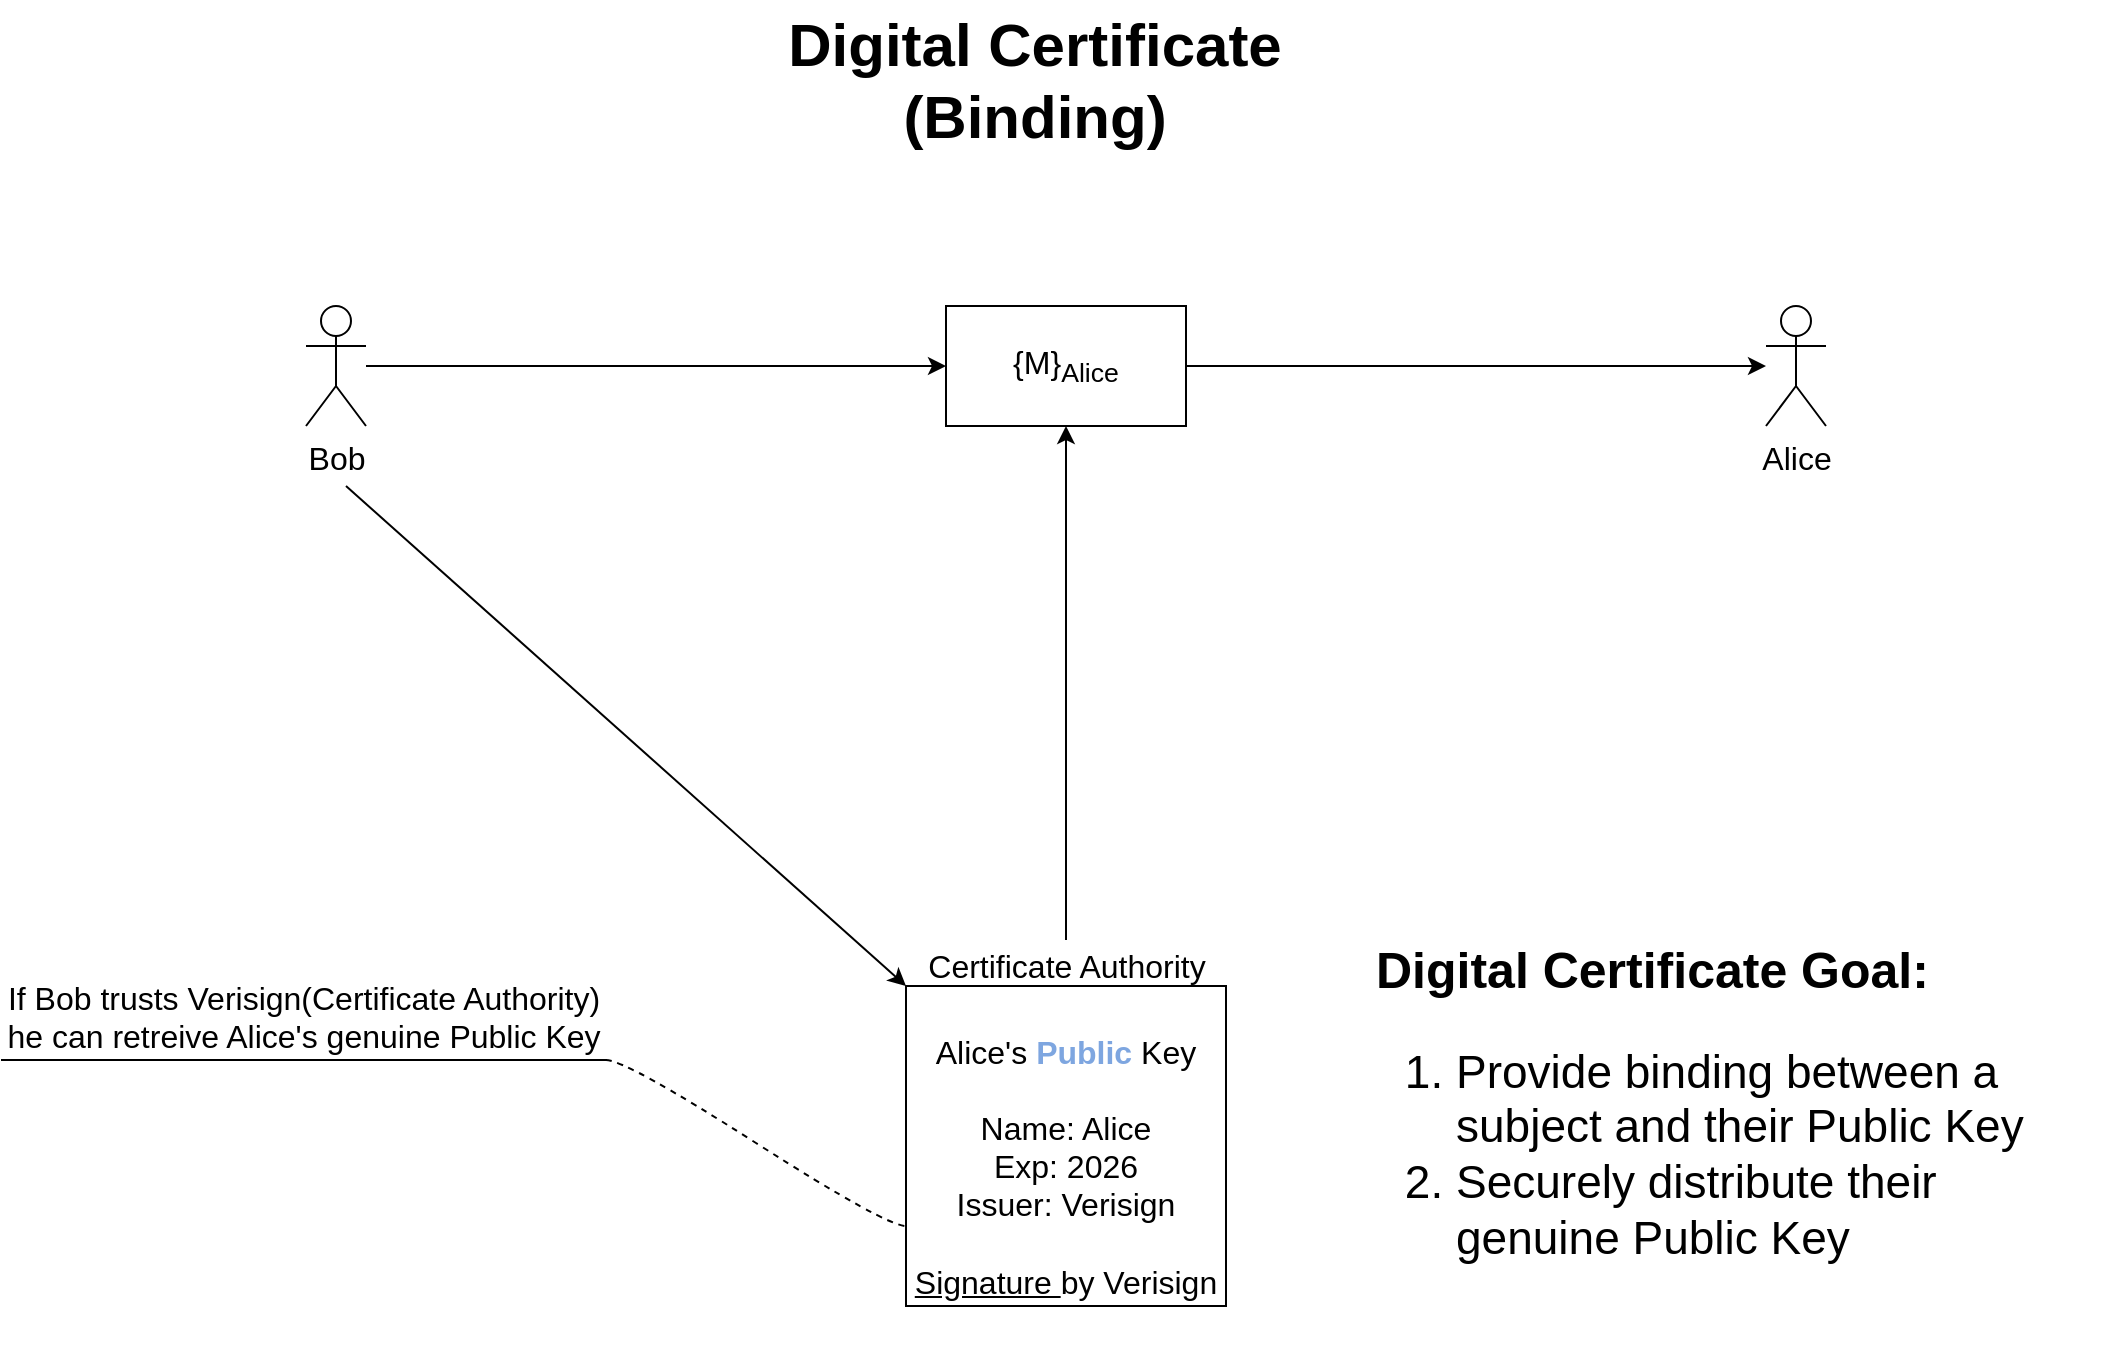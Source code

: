 <mxfile version="12.6.4" type="github">
  <diagram id="CQ3KaExliSfZ6187Da4M" name="Page-1">
    <mxGraphModel dx="1422" dy="745" grid="1" gridSize="10" guides="1" tooltips="1" connect="1" arrows="1" fold="1" page="1" pageScale="1" pageWidth="1169" pageHeight="827" math="0" shadow="0">
      <root>
        <mxCell id="0"/>
        <mxCell id="1" parent="0"/>
        <mxCell id="skK5ssZXJBMdEnIlcwYf-1" value="Digital Certificate&lt;br style=&quot;font-size: 30px&quot;&gt;(Binding)" style="text;html=1;align=center;verticalAlign=middle;resizable=0;points=[];autosize=1;fontSize=30;fontStyle=1" parent="1" vertex="1">
          <mxGeometry x="454" y="10" width="260" height="80" as="geometry"/>
        </mxCell>
        <mxCell id="skK5ssZXJBMdEnIlcwYf-6" value="&lt;font style=&quot;font-size: 16px&quot;&gt;Alice&#39;s&amp;nbsp;&lt;b style=&quot;font-size: 16px&quot;&gt;&lt;font color=&quot;#7ea6e0&quot; style=&quot;font-size: 16px&quot;&gt;Public &lt;/font&gt;&lt;/b&gt;Key&lt;br style=&quot;font-size: 16px&quot;&gt;&lt;br style=&quot;font-size: 16px&quot;&gt;Name: Alice&lt;br style=&quot;font-size: 16px&quot;&gt;Exp: 2026&lt;br style=&quot;font-size: 16px&quot;&gt;Issuer: Verisign&lt;br style=&quot;font-size: 16px&quot;&gt;&lt;br style=&quot;font-size: 16px&quot;&gt;&lt;u style=&quot;font-size: 16px&quot;&gt;Signature &lt;/u&gt;by Verisign&lt;/font&gt;" style="whiteSpace=wrap;html=1;aspect=fixed;fontSize=16;verticalAlign=bottom;" parent="1" vertex="1">
          <mxGeometry x="520" y="503" width="160" height="160" as="geometry"/>
        </mxCell>
        <mxCell id="skK5ssZXJBMdEnIlcwYf-9" value="Certificate Authority" style="text;html=1;align=center;verticalAlign=middle;resizable=0;points=[];autosize=1;fontSize=16;" parent="1" vertex="1">
          <mxGeometry x="525" y="483" width="150" height="20" as="geometry"/>
        </mxCell>
        <mxCell id="CNy7opXp-pg9T9ThWLyz-16" value="Bob" style="shape=umlActor;verticalLabelPosition=bottom;labelBackgroundColor=#ffffff;verticalAlign=top;html=1;outlineConnect=0;fontSize=16;" vertex="1" parent="1">
          <mxGeometry x="220" y="163" width="30" height="60" as="geometry"/>
        </mxCell>
        <mxCell id="CNy7opXp-pg9T9ThWLyz-17" value="{M}&lt;sub&gt;Alice&lt;/sub&gt;" style="rounded=0;whiteSpace=wrap;html=1;fontSize=16;" vertex="1" parent="1">
          <mxGeometry x="540" y="163" width="120" height="60" as="geometry"/>
        </mxCell>
        <mxCell id="CNy7opXp-pg9T9ThWLyz-18" value="Alice" style="shape=umlActor;verticalLabelPosition=bottom;labelBackgroundColor=#ffffff;verticalAlign=top;html=1;outlineConnect=0;fontSize=16;" vertex="1" parent="1">
          <mxGeometry x="950" y="163" width="30" height="60" as="geometry"/>
        </mxCell>
        <mxCell id="CNy7opXp-pg9T9ThWLyz-21" value="" style="endArrow=classic;html=1;fontSize=16;entryX=0;entryY=0.5;entryDx=0;entryDy=0;" edge="1" parent="1" source="CNy7opXp-pg9T9ThWLyz-16" target="CNy7opXp-pg9T9ThWLyz-17">
          <mxGeometry width="50" height="50" relative="1" as="geometry">
            <mxPoint x="370" y="733" as="sourcePoint"/>
            <mxPoint x="420" y="683" as="targetPoint"/>
          </mxGeometry>
        </mxCell>
        <mxCell id="CNy7opXp-pg9T9ThWLyz-22" value="" style="endArrow=classic;html=1;fontSize=16;exitX=1;exitY=0.5;exitDx=0;exitDy=0;" edge="1" parent="1" source="CNy7opXp-pg9T9ThWLyz-17" target="CNy7opXp-pg9T9ThWLyz-18">
          <mxGeometry width="50" height="50" relative="1" as="geometry">
            <mxPoint x="670" y="213" as="sourcePoint"/>
            <mxPoint x="810" y="213" as="targetPoint"/>
          </mxGeometry>
        </mxCell>
        <mxCell id="CNy7opXp-pg9T9ThWLyz-23" value="" style="endArrow=classic;html=1;fontSize=16;entryX=0;entryY=0;entryDx=0;entryDy=0;" edge="1" parent="1" target="skK5ssZXJBMdEnIlcwYf-6">
          <mxGeometry width="50" height="50" relative="1" as="geometry">
            <mxPoint x="240" y="253" as="sourcePoint"/>
            <mxPoint x="420" y="683" as="targetPoint"/>
          </mxGeometry>
        </mxCell>
        <mxCell id="CNy7opXp-pg9T9ThWLyz-24" value="" style="endArrow=classic;html=1;fontSize=16;entryX=0.5;entryY=1;entryDx=0;entryDy=0;exitX=0.5;exitY=-0.15;exitDx=0;exitDy=0;exitPerimeter=0;" edge="1" parent="1" source="skK5ssZXJBMdEnIlcwYf-9" target="CNy7opXp-pg9T9ThWLyz-17">
          <mxGeometry width="50" height="50" relative="1" as="geometry">
            <mxPoint x="590" y="263" as="sourcePoint"/>
            <mxPoint x="725" y="513" as="targetPoint"/>
          </mxGeometry>
        </mxCell>
        <mxCell id="CNy7opXp-pg9T9ThWLyz-26" value="If Bob trusts Verisign(Certificate Authority) he can retreive Alice&#39;s genuine Public Key" style="whiteSpace=wrap;html=1;shape=partialRectangle;top=0;left=0;bottom=1;right=0;points=[[0,1],[1,1]];strokeColor=#000000;fillColor=none;align=center;verticalAlign=bottom;routingCenterY=0.5;snapToPoint=1;container=1;recursiveResize=0;autosize=1;treeFolding=1;treeMoving=1;fontSize=16;" vertex="1" parent="1">
          <mxGeometry x="68" y="520" width="302" height="20" as="geometry"/>
        </mxCell>
        <mxCell id="CNy7opXp-pg9T9ThWLyz-27" value="" style="edgeStyle=entityRelationEdgeStyle;startArrow=none;endArrow=none;segment=10;curved=1;fontSize=16;entryX=0;entryY=0.75;entryDx=0;entryDy=0;exitX=1;exitY=1;exitDx=0;exitDy=0;dashed=1;" edge="1" target="skK5ssZXJBMdEnIlcwYf-6" parent="1" source="CNy7opXp-pg9T9ThWLyz-26">
          <mxGeometry relative="1" as="geometry">
            <mxPoint x="450" y="600" as="sourcePoint"/>
          </mxGeometry>
        </mxCell>
        <mxCell id="CNy7opXp-pg9T9ThWLyz-28" value="&lt;h1 style=&quot;font-size: 25px&quot;&gt;&lt;font style=&quot;font-size: 25px&quot;&gt;Digital Certificate Goal:&lt;/font&gt;&lt;/h1&gt;&lt;div style=&quot;font-size: 23px&quot;&gt;&lt;ol&gt;&lt;li&gt;&lt;span&gt;Provide binding between a subject and their Public Key&lt;/span&gt;&lt;/li&gt;&lt;li&gt;&lt;span&gt;Securely&amp;nbsp;distribute their genuine Public Key&lt;/span&gt;&lt;/li&gt;&lt;/ol&gt;&lt;/div&gt;" style="text;html=1;strokeColor=none;fillColor=none;spacing=5;spacingTop=-20;whiteSpace=wrap;overflow=hidden;rounded=0;fontSize=16;" vertex="1" parent="1">
          <mxGeometry x="750" y="473" width="370" height="220" as="geometry"/>
        </mxCell>
      </root>
    </mxGraphModel>
  </diagram>
</mxfile>

